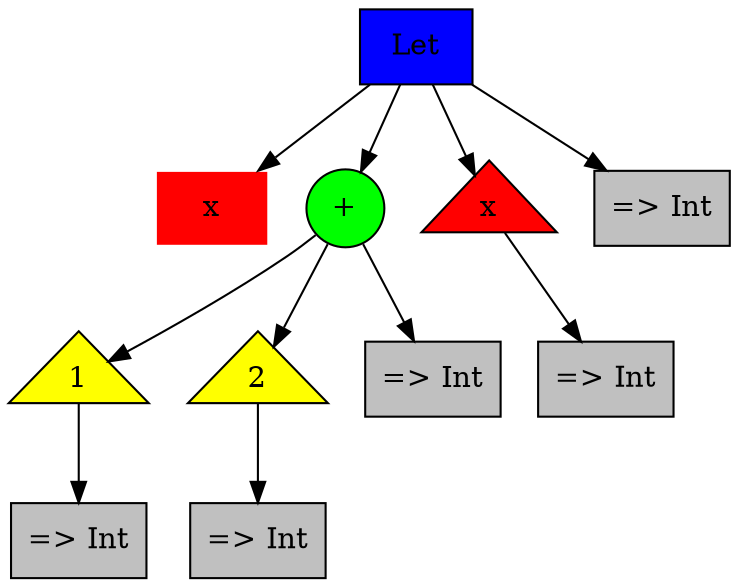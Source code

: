 digraph g {
ordering=out;n1[label=" =\> Int",fillcolor=gray,style=filled,shape=record];
n4[label=" =\> Int",fillcolor=gray,style=filled,shape=record];
n6[label=" =\> Int",fillcolor=gray,style=filled,shape=record];
n5[label="1",fillcolor=yellow,style=filled,shape=triangle];
n8[label=" =\> Int",fillcolor=gray,style=filled,shape=record];
n7[label="2",fillcolor=yellow,style=filled,shape=triangle];
n3[label="+",fillcolor=green,style=filled,shape=circle];
n10[label=" =\> Int",fillcolor=gray,style=filled,shape=record];
n9[label="x",fillcolor=red,style=filled,shape=triangle];
n2[label="x",fillcolor=red,style=filled,shape=record,color=white];
n0[label="Let",fillcolor=blue,style=filled,shape=record];
n5 -> n6;
n7 -> n8;
n3 -> n5;
n3 -> n7;
n3 -> n4;
n9 -> n10;
n0 -> n2;
n0 -> n3;
n0 -> n9;
n0 -> n1;
}
